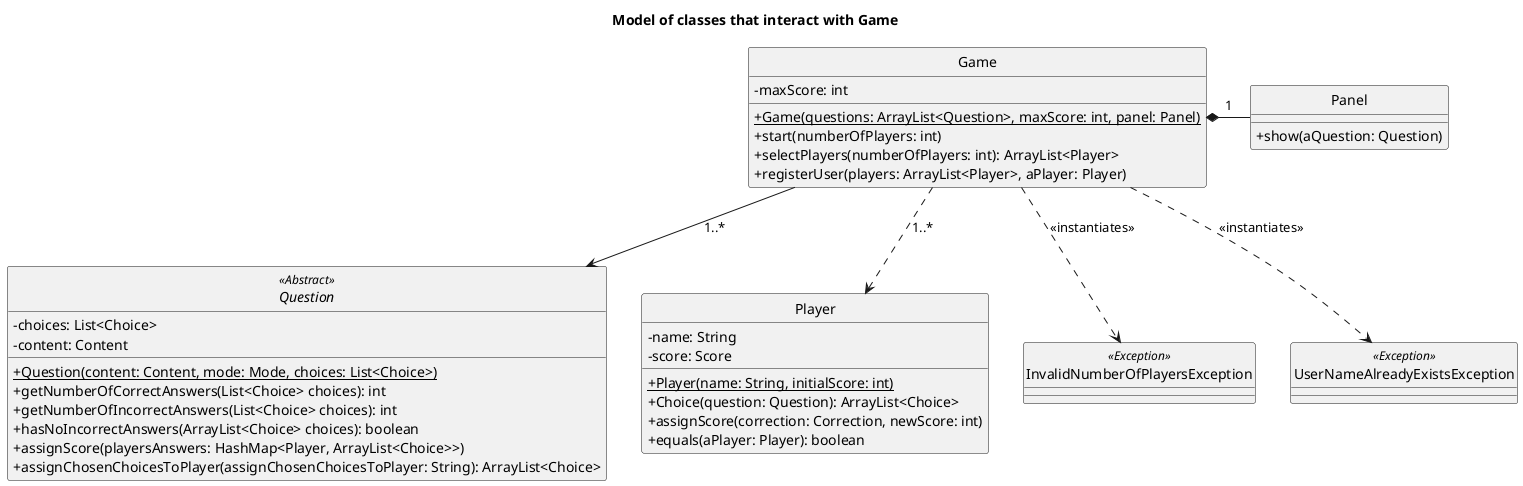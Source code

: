 @startuml

skinparam monochrome true
hide circle
skinparam classAttributeIconSize 0

title: Model of classes that interact with Game

class Game{
-maxScore: int
+{static}Game(questions: ArrayList<Question>, maxScore: int, panel: Panel)
+start(numberOfPlayers: int)
+selectPlayers(numberOfPlayers: int): ArrayList<Player>
+registerUser(players: ArrayList<Player>, aPlayer: Player)
}

class Panel{
+show(aQuestion: Question)
}

abstract class Question{
-choices: List<Choice>
-content: Content
+{static}Question(content: Content, mode: Mode, choices: List<Choice>)
+getNumberOfCorrectAnswers(List<Choice> choices): int
+getNumberOfIncorrectAnswers(List<Choice> choices): int
+hasNoIncorrectAnswers(ArrayList<Choice> choices): boolean
+assignScore(playersAnswers: HashMap<Player, ArrayList<Choice>>)
+assignChosenChoicesToPlayer(assignChosenChoicesToPlayer: String): ArrayList<Choice>
}

class Player{
-name: String
-score: Score
+{static}Player(name: String, initialScore: int)
+Choice(question: Question): ArrayList<Choice>
+assignScore(correction: Correction, newScore: int)
+equals(aPlayer: Player): boolean
}

class InvalidNumberOfPlayersException{}

class UserNameAlreadyExistsException{}

Game *- Panel:1
Game --> Question:1..*
Game ..> Player:1..*

Question <<Abstract>>
InvalidNumberOfPlayersException <<Exception>>
UserNameAlreadyExistsException <<Exception>>

Game ..> InvalidNumberOfPlayersException: <<instantiates>>
Game ..> UserNameAlreadyExistsException: <<instantiates>>


@enduml